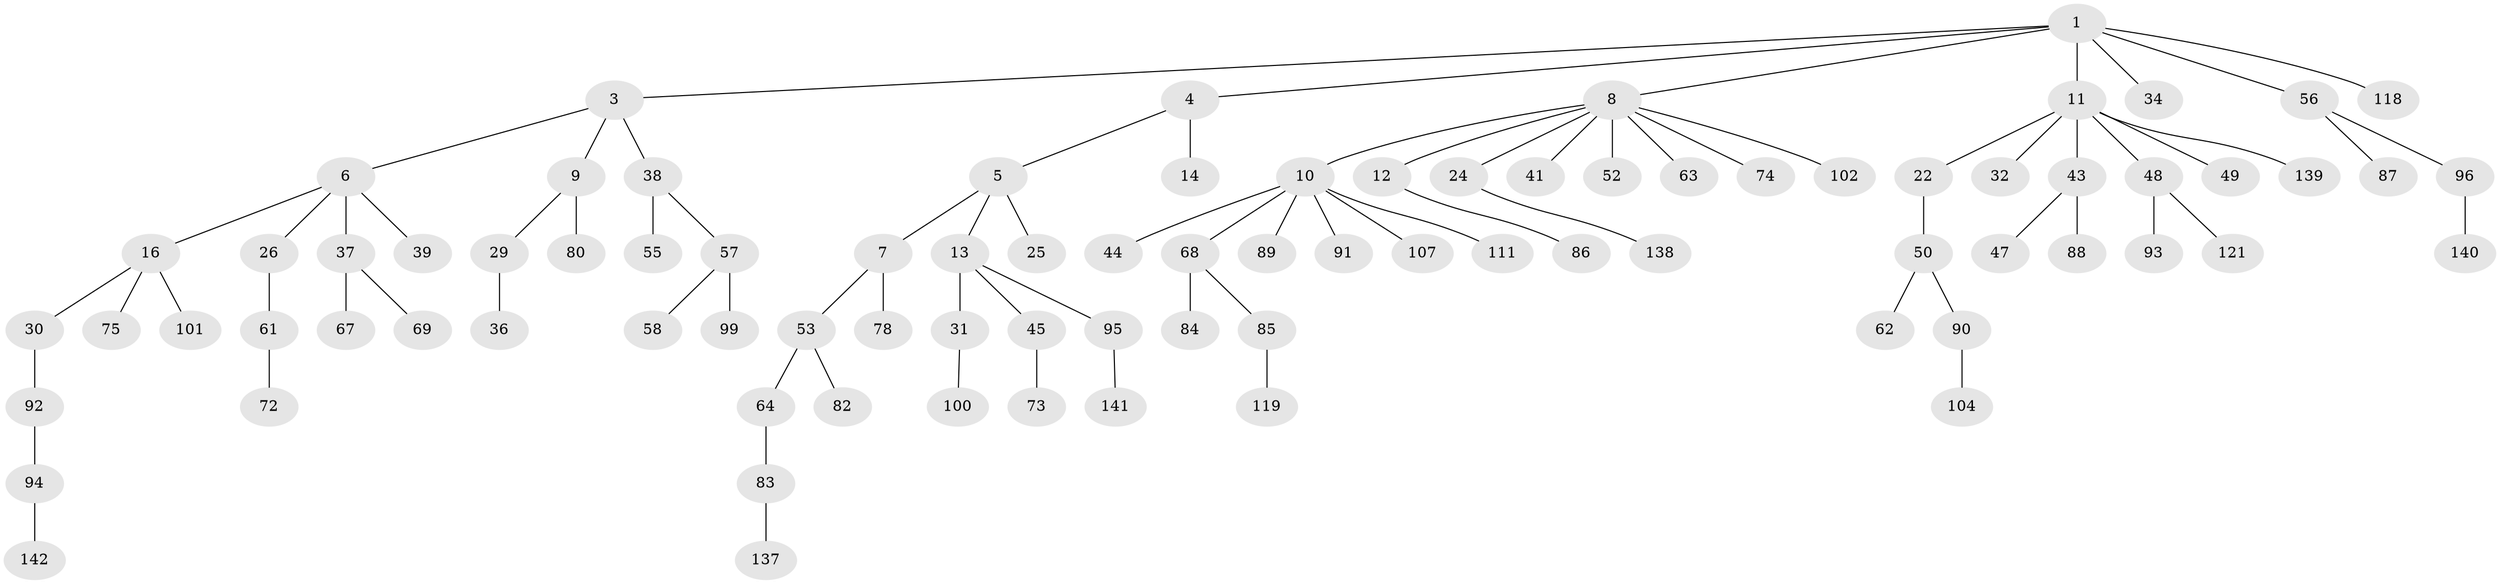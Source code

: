 // original degree distribution, {5: 0.06293706293706294, 4: 0.06993006993006994, 6: 0.006993006993006993, 2: 0.2097902097902098, 7: 0.006993006993006993, 3: 0.11888111888111888, 1: 0.5244755244755245}
// Generated by graph-tools (version 1.1) at 2025/19/03/04/25 18:19:23]
// undirected, 85 vertices, 84 edges
graph export_dot {
graph [start="1"]
  node [color=gray90,style=filled];
  1 [super="+2"];
  3 [super="+113+70"];
  4 [super="+128+65"];
  5;
  6;
  7 [super="+19"];
  8 [super="+23+15+17+46"];
  9;
  10 [super="+81+28+109"];
  11 [super="+27"];
  12;
  13;
  14;
  16 [super="+129+18+77+20"];
  22;
  24 [super="+35+123+120+66"];
  25;
  26 [super="+33"];
  29;
  30;
  31 [super="+79+42"];
  32 [super="+116"];
  34;
  36;
  37 [super="+59"];
  38;
  39;
  41;
  43 [super="+76"];
  44 [super="+114"];
  45 [super="+71+117"];
  47;
  48;
  49;
  50 [super="+51"];
  52;
  53 [super="+54"];
  55;
  56 [super="+126+127"];
  57;
  58;
  61;
  62;
  63;
  64;
  67;
  68;
  69 [super="+98+136"];
  72 [super="+106"];
  73;
  74;
  75;
  78;
  80;
  82 [super="+115"];
  83;
  84;
  85;
  86;
  87 [super="+105"];
  88;
  89 [super="+125+143"];
  90;
  91;
  92;
  93;
  94 [super="+103"];
  95;
  96;
  99;
  100;
  101;
  102 [super="+132"];
  104;
  107;
  111 [super="+131"];
  118;
  119;
  121 [super="+130"];
  137;
  138;
  139;
  140;
  141;
  142;
  1 -- 8;
  1 -- 11;
  1 -- 34;
  1 -- 56;
  1 -- 3;
  1 -- 4;
  1 -- 118;
  3 -- 6;
  3 -- 9;
  3 -- 38;
  4 -- 5;
  4 -- 14;
  5 -- 7;
  5 -- 13;
  5 -- 25;
  6 -- 16;
  6 -- 26;
  6 -- 37;
  6 -- 39;
  7 -- 53;
  7 -- 78;
  8 -- 10;
  8 -- 12;
  8 -- 24;
  8 -- 74;
  8 -- 41;
  8 -- 52;
  8 -- 63;
  8 -- 102;
  9 -- 29;
  9 -- 80;
  10 -- 68;
  10 -- 91;
  10 -- 107;
  10 -- 89;
  10 -- 44;
  10 -- 111;
  11 -- 22;
  11 -- 49;
  11 -- 139;
  11 -- 32;
  11 -- 43;
  11 -- 48;
  12 -- 86;
  13 -- 31;
  13 -- 45;
  13 -- 95;
  16 -- 75;
  16 -- 101;
  16 -- 30;
  22 -- 50;
  24 -- 138;
  26 -- 61;
  29 -- 36;
  30 -- 92;
  31 -- 100;
  37 -- 67;
  37 -- 69;
  38 -- 55;
  38 -- 57;
  43 -- 47;
  43 -- 88;
  45 -- 73;
  48 -- 93;
  48 -- 121;
  50 -- 62;
  50 -- 90;
  53 -- 64;
  53 -- 82;
  56 -- 87;
  56 -- 96;
  57 -- 58;
  57 -- 99;
  61 -- 72;
  64 -- 83;
  68 -- 84;
  68 -- 85;
  83 -- 137;
  85 -- 119;
  90 -- 104;
  92 -- 94;
  94 -- 142;
  95 -- 141;
  96 -- 140;
}
